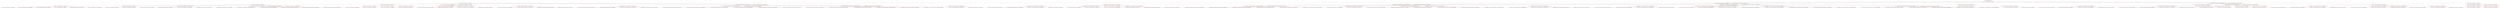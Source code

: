 digraph model {
  graph [ rankdir = "TB", ranksep="0.4", nodesep="0.2" ];
  node [ fontname = "Helvetica", fontsize="12.0", margin="0.07" ];
  edge [ fontname = "Helvetica", fontsize="12.0", margin="0.05" ];
  {
    node []
     "15" [label= "edge: 'connected' -> 'closed' at level 5 with parent: edge: 'open' -> 'connected' (closeConnection) " color = "red"]
     "142" [label= "edge: 'connected' -> 'connected' at level 5 with parent: edge: 'connected' -> 'connected' (finishConnect) " color = "red"]
     "140" [label= "edge: 'connected' -> 'connected' at level 4 with parent: edge: 'maybeconnected' -> 'connected' (finishConnect) "]
     "4" [label= "edge: 'open' -> 'open' at level 4 with parent: edge: 'open' -> 'open' (toggleBlocking) "]
     "58" [label= "edge: 'maybeconnected' -> 'connected' at level 5 with parent: edge: 'maybeconnected' -> 'maybeconnected' (finishConnect) " color = "red"]
     "131" [label= "edge: 'maybeconnected' -> 'err' at level 5 with parent: edge: 'maybeconnected' -> 'maybeconnected' (NotYetConnectedException) " color = "red"]
     "159" [label= "edge: 'maybeconnected' -> 'err' at level 5 with parent: edge: 'maybeconnected' -> 'maybeconnected' (NotYetConnectedException) " color = "red"]
     "54" [label= "edge: 'connected' -> 'connected' at level 5 with parent: edge: 'maybeconnected' -> 'connected' (maybeIncrementN) " color = "red"]
     "129" [label= "edge: 'maybeconnected' -> 'maybeconnected' at level 5 with parent: edge: 'maybeconnected' -> 'maybeconnected' (sleep) " color = "red"]
     "157" [label= "edge: 'maybeconnected' -> 'maybeconnected' at level 5 with parent: edge: 'maybeconnected' -> 'maybeconnected' (sleep) " color = "red"]
     "167" [label= "edge: 'maybeconnected' -> 'maybeconnected' at level 5 with parent: edge: 'maybeconnected' -> 'maybeconnected' (toggleBlocking) " color = "red"]
     "84" [label= "edge: 'connected' -> 'connected' at level 4 with parent: edge: 'connected' -> 'connected' (maybeIncrementN) "]
     "94" [label= "edge: 'connected' -> 'connected' at level 4 with parent: edge: 'connected' -> 'connected' (finishConnect) "]
     "82" [label= "edge: 'connected' -> 'connected' at level 5 with parent: edge: 'connected' -> 'connected' (maybeIncrementN) " color = "red"]
     "86" [label= "edge: 'connected' -> 'connected' at level 5 with parent: edge: 'connected' -> 'connected' (finishConnect) " color = "red"]
     "96" [label= "edge: 'connected' -> 'connected' at level 5 with parent: edge: 'connected' -> 'connected' (finishConnect) " color = "red"]
     "162" [label= "edge: 'connected' -> 'err' at level 5 with parent: edge: 'maybeconnected' -> 'connected' (AlreadyConnectedException) " color = "red"]
     "99" [label= "edge: 'connected' -> 'connected' at level 4 with parent: edge: 'connected' -> 'connected' (maybeIncrementN) "]
     "174" [label= "edge: 'maybeconnected' -> 'err' at level 4 with parent: edge: 'maybeconnected' -> 'maybeconnected' (NotYetConnectedException) " color = "red"]
     "138" [label= "edge: 'maybeconnected' -> 'connected' at level 3 with parent: edge: 'open' -> 'maybeconnected' (finishConnect) "]
     "38" [label= "edge: 'connected' -> 'connected' at level 5 with parent: edge: 'connected' -> 'connected' (maybeIncrementN) " color = "red"]
     "0" [label= "edge: null -> 'reset' at level 0 with parent: null"]
     "128" [label= "edge: 'maybeconnected' -> 'connected' at level 5 with parent: edge: 'maybeconnected' -> 'maybeconnected' (finishConnect) " color = "red"]
     "156" [label= "edge: 'maybeconnected' -> 'connected' at level 5 with parent: edge: 'maybeconnected' -> 'maybeconnected' (finishConnect) " color = "red"]
     "166" [label= "edge: 'maybeconnected' -> 'maybeconnected' at level 4 with parent: edge: 'maybeconnected' -> 'maybeconnected' (sleep) "]
     "146" [label= "edge: 'connected' -> 'err' at level 5 with parent: edge: 'connected' -> 'connected' (AlreadyConnectedException) " color = "red"]
     "121" [label= "edge: 'maybeconnected' -> 'connected' at level 4 with parent: edge: 'maybeconnected' -> 'maybeconnected' (finishConnect) "]
     "92" [label= "edge: 'connected' -> 'connected' at level 3 with parent: edge: 'open' -> 'connected' (maybeIncrementN) "]
     "10" [label= "edge: 'open' -> 'closed' at level 5 with parent: edge: 'open' -> 'open' (closeConnection) " color = "red"]
     "124" [label= "edge: 'connected' -> 'connected' at level 5 with parent: edge: 'maybeconnected' -> 'connected' (maybeIncrementN) " color = "red"]
     "72" [label= "edge: 'closed' -> 'closed' at level 5 with parent: edge: 'closed' -> 'closed' (closeConnection) " color = "red"]
     "51" [label= "edge: 'maybeconnected' -> 'connected' at level 4 with parent: edge: 'open' -> 'maybeconnected' (finishConnect) "]
     "143" [label= "edge: 'connected' -> 'connected' at level 5 with parent: edge: 'connected' -> 'connected' (maybeIncrementN) " color = "red"]
     "147" [label= "edge: 'connected' -> 'connected' at level 5 with parent: edge: 'connected' -> 'connected' (finishConnect) " color = "red"]
     "3" [label= "edge: 'open' -> 'open' at level 3 with parent: edge: 'open' -> 'open' (toggleBlocking) "]
     "109" [label= "edge: 'closed' -> 'closed' at level 5 with parent: edge: 'closed' -> 'closed' (closeConnection) " color = "red"]
     "53" [label= "edge: 'connected' -> 'connected' at level 5 with parent: edge: 'maybeconnected' -> 'connected' (finishConnect) " color = "red"]
     "25" [label= "edge: 'open' -> 'closed' at level 4 with parent: edge: 'open' -> 'open' (closeConnection) "]
     "22" [label= "edge: 'maybeconnected' -> 'closed' at level 5 with parent: edge: 'open' -> 'maybeconnected' (closeConnection) " color = "red"]
     "2" [label= "edge: 'open' -> 'open' at level 2 with parent: edge: 'reset' -> 'open' (toggleBlocking) "]
     "179" [label= "edge: 'maybeconnected' -> 'err' at level 3 with parent: edge: 'open' -> 'maybeconnected' (NotYetConnectedException) " color = "red"]
     "71" [label= "edge: 'closed' -> 'closed' at level 4 with parent: edge: 'open' -> 'closed' (closeConnection) "]
     "70" [label= "edge: 'open' -> 'closed' at level 3 with parent: edge: 'open' -> 'open' (closeConnection) "]
     "81" [label= "edge: 'connected' -> 'connected' at level 5 with parent: edge: 'connected' -> 'connected' (finishConnect) " color = "red"]
     "186" [label= "edge: 'open' -> 'err' at level 2 with parent: edge: 'reset' -> 'open' (NotYetConnectedException) " color = "red"]
     "26" [label= "edge: 'closed' -> 'closed' at level 5 with parent: edge: 'open' -> 'closed' (closeConnection) " color = "red"]
     "8" [label= "edge: 'open' -> 'err' at level 5 with parent: edge: 'open' -> 'open' (NoConnectionPendingException) " color = "red"]
     "123" [label= "edge: 'connected' -> 'connected' at level 5 with parent: edge: 'maybeconnected' -> 'connected' (finishConnect) " color = "red"]
     "69" [label= "edge: 'open' -> 'err' at level 3 with parent: edge: 'open' -> 'open' (NotYetConnectedException) " color = "red"]
     "83" [label= "edge: 'connected' -> 'closed' at level 5 with parent: edge: 'connected' -> 'connected' (closeConnection) " color = "red"]
     "172" [label= "edge: 'maybeconnected' -> 'closed' at level 5 with parent: edge: 'maybeconnected' -> 'maybeconnected' (closeConnection) " color = "red"]
     "148" [label= "edge: 'connected' -> 'connected' at level 5 with parent: edge: 'connected' -> 'connected' (maybeIncrementN) " color = "red"]
     "20" [label= "edge: 'maybeconnected' -> 'err' at level 5 with parent: edge: 'open' -> 'maybeconnected' (ConnectionPendingException) " color = "red"]
     "177" [label= "edge: 'closed' -> 'err' at level 5 with parent: edge: 'maybeconnected' -> 'closed' (ClosedChannelException) " color = "red"]
     "189" [label= "edge: 'closed' -> 'closed' at level 4 with parent: edge: 'closed' -> 'closed' (closeConnection) "]
     "7" [label= "edge: 'open' -> 'maybeconnected' at level 5 with parent: edge: 'open' -> 'open' (setConnected) " color = "red"]
     "136" [label= "edge: 'closed' -> 'closed' at level 5 with parent: edge: 'maybeconnected' -> 'closed' (closeConnection) " color = "red"]
     "171" [label= "edge: 'maybeconnected' -> 'err' at level 5 with parent: edge: 'maybeconnected' -> 'maybeconnected' (NotYetConnectedException) " color = "red"]
     "188" [label= "edge: 'closed' -> 'closed' at level 3 with parent: edge: 'open' -> 'closed' (closeConnection) "]
     "117" [label= "edge: 'maybeconnected' -> 'maybeconnected' at level 5 with parent: edge: 'maybeconnected' -> 'maybeconnected' (sleep) " color = "red"]
     "127" [label= "edge: 'maybeconnected' -> 'maybeconnected' at level 5 with parent: edge: 'maybeconnected' -> 'maybeconnected' (toggleBlocking) " color = "red"]
     "155" [label= "edge: 'maybeconnected' -> 'maybeconnected' at level 5 with parent: edge: 'maybeconnected' -> 'maybeconnected' (toggleBlocking) " color = "red"]
     "190" [label= "edge: 'closed' -> 'closed' at level 5 with parent: edge: 'closed' -> 'closed' (closeConnection) " color = "red"]
     "56" [label= "edge: 'maybeconnected' -> 'maybeconnected' at level 4 with parent: edge: 'open' -> 'maybeconnected' (sleep) "]
     "107" [label= "edge: 'connected' -> 'closed' at level 3 with parent: edge: 'open' -> 'connected' (closeConnection) "]
     "134" [label= "edge: 'maybeconnected' -> 'err' at level 4 with parent: edge: 'maybeconnected' -> 'maybeconnected' (NotYetConnectedException) " color = "red"]
     "153" [label= "edge: 'maybeconnected' -> 'maybeconnected' at level 3 with parent: edge: 'open' -> 'maybeconnected' (sleep) "]
     "50" [label= "edge: 'maybeconnected' -> 'closed' at level 5 with parent: edge: 'maybeconnected' -> 'maybeconnected' (closeConnection) " color = "red"]
     "32" [label= "edge: 'connected' -> 'connected' at level 5 with parent: edge: 'connected' -> 'connected' (finishConnect) " color = "red"]
     "122" [label= "edge: 'connected' -> 'err' at level 5 with parent: edge: 'maybeconnected' -> 'connected' (AlreadyConnectedException) " color = "red"]
     "100" [label= "edge: 'connected' -> 'err' at level 5 with parent: edge: 'connected' -> 'connected' (AlreadyConnectedException) " color = "red"]
     "164" [label= "edge: 'connected' -> 'connected' at level 5 with parent: edge: 'maybeconnected' -> 'connected' (maybeIncrementN) " color = "red"]
     "108" [label= "edge: 'closed' -> 'closed' at level 4 with parent: edge: 'connected' -> 'closed' (closeConnection) "]
     "116" [label= "edge: 'maybeconnected' -> 'connected' at level 5 with parent: edge: 'maybeconnected' -> 'maybeconnected' (finishConnect) " color = "red"]
     "63" [label= "edge: 'maybeconnected' -> 'err' at level 4 with parent: edge: 'open' -> 'maybeconnected' (ConnectionPendingException) " color = "red"]
     "88" [label= "edge: 'connected' -> 'closed' at level 5 with parent: edge: 'connected' -> 'connected' (closeConnection) " color = "red"]
     "98" [label= "edge: 'connected' -> 'closed' at level 5 with parent: edge: 'connected' -> 'connected' (closeConnection) " color = "red"]
     "5" [label= "edge: 'open' -> 'open' at level 5 with parent: edge: 'open' -> 'open' (toggleBlocking) " color = "red"]
     "40" [label= "edge: 'connected' -> 'closed' at level 4 with parent: edge: 'open' -> 'connected' (closeConnection) "]
     "45" [label= "edge: 'maybeconnected' -> 'maybeconnected' at level 5 with parent: edge: 'maybeconnected' -> 'maybeconnected' (toggleBlocking) " color = "red"]
     "6" [label= "edge: 'open' -> 'connected' at level 5 with parent: edge: 'open' -> 'open' (connectConnection) " color = "red"]
     "135" [label= "edge: 'maybeconnected' -> 'closed' at level 4 with parent: edge: 'maybeconnected' -> 'maybeconnected' (closeConnection) "]
     "1" [label= "edge: 'reset' -> 'open' at level 1 with parent: edge: null -> 'reset' (openChannel) "]
     "118" [label= "edge: 'maybeconnected' -> 'err' at level 5 with parent: edge: 'maybeconnected' -> 'maybeconnected' (ConnectionPendingException) " color = "red"]
     "79" [label= "edge: 'connected' -> 'connected' at level 4 with parent: edge: 'connected' -> 'connected' (finishConnect) "]
     "41" [label= "edge: 'closed' -> 'closed' at level 5 with parent: edge: 'connected' -> 'closed' (closeConnection) " color = "red"]
     "28" [label= "edge: 'open' -> 'connected' at level 3 with parent: edge: 'open' -> 'open' (connectConnection) "]
     "67" [label= "edge: 'closed' -> 'err' at level 5 with parent: edge: 'maybeconnected' -> 'closed' (ClosedChannelException) " color = "red"]
     "11" [label= "edge: 'open' -> 'connected' at level 4 with parent: edge: 'open' -> 'open' (connectConnection) "]
     "33" [label= "edge: 'connected' -> 'connected' at level 5 with parent: edge: 'connected' -> 'connected' (maybeIncrementN) " color = "red"]
     "37" [label= "edge: 'connected' -> 'connected' at level 5 with parent: edge: 'connected' -> 'connected' (finishConnect) " color = "red"]
     "112" [label= "edge: 'open' -> 'maybeconnected' at level 2 with parent: edge: 'reset' -> 'open' (setConnected) "]
     "75" [label= "edge: 'open' -> 'connected' at level 2 with parent: edge: 'reset' -> 'open' (connectConnection) "]
     "141" [label= "edge: 'connected' -> 'err' at level 5 with parent: edge: 'connected' -> 'connected' (AlreadyConnectedException) " color = "red"]
     "16" [label= "edge: 'open' -> 'maybeconnected' at level 4 with parent: edge: 'open' -> 'open' (setConnected) "]
     "61" [label= "edge: 'maybeconnected' -> 'err' at level 5 with parent: edge: 'maybeconnected' -> 'maybeconnected' (NotYetConnectedException) " color = "red"]
     "163" [label= "edge: 'connected' -> 'connected' at level 5 with parent: edge: 'maybeconnected' -> 'connected' (finishConnect) " color = "red"]
     "103" [label= "edge: 'connected' -> 'closed' at level 5 with parent: edge: 'connected' -> 'connected' (closeConnection) " color = "red"]
     "183" [label= "edge: 'closed' -> 'err' at level 5 with parent: edge: 'closed' -> 'closed' (ClosedChannelException) " color = "red"]
     "132" [label= "edge: 'maybeconnected' -> 'closed' at level 5 with parent: edge: 'maybeconnected' -> 'maybeconnected' (closeConnection) " color = "red"]
     "160" [label= "edge: 'maybeconnected' -> 'closed' at level 5 with parent: edge: 'maybeconnected' -> 'maybeconnected' (closeConnection) " color = "red"]
     "137" [label= "edge: 'closed' -> 'err' at level 5 with parent: edge: 'maybeconnected' -> 'closed' (ClosedChannelException) " color = "red"]
     "43" [label= "edge: 'open' -> 'maybeconnected' at level 3 with parent: edge: 'open' -> 'open' (setConnected) "]
     "193" [label= "edge: 'closed' -> 'err' at level 3 with parent: edge: 'open' -> 'closed' (ClosedChannelException) " color = "red"]
     "29" [label= "edge: 'connected' -> 'err' at level 4 with parent: edge: 'open' -> 'connected' (AlreadyConnectedException) " color = "red"]
     "176" [label= "edge: 'closed' -> 'closed' at level 5 with parent: edge: 'maybeconnected' -> 'closed' (closeConnection) " color = "red"]
     "192" [label= "edge: 'closed' -> 'err' at level 4 with parent: edge: 'closed' -> 'closed' (ClosedChannelException) " color = "red"]
     "115" [label= "edge: 'maybeconnected' -> 'maybeconnected' at level 5 with parent: edge: 'maybeconnected' -> 'maybeconnected' (toggleBlocking) " color = "red"]
     "178" [label= "edge: 'maybeconnected' -> 'err' at level 3 with parent: edge: 'open' -> 'maybeconnected' (ConnectionPendingException) " color = "red"]
     "31" [label= "edge: 'connected' -> 'err' at level 5 with parent: edge: 'connected' -> 'connected' (AlreadyConnectedException) " color = "red"]
     "44" [label= "edge: 'maybeconnected' -> 'maybeconnected' at level 4 with parent: edge: 'open' -> 'maybeconnected' (toggleBlocking) "]
     "150" [label= "edge: 'connected' -> 'closed' at level 4 with parent: edge: 'maybeconnected' -> 'connected' (closeConnection) "]
     "113" [label= "edge: 'maybeconnected' -> 'maybeconnected' at level 3 with parent: edge: 'open' -> 'maybeconnected' (toggleBlocking) "]
     "149" [label= "edge: 'connected' -> 'closed' at level 5 with parent: edge: 'connected' -> 'connected' (closeConnection) " color = "red"]
     "9" [label= "edge: 'open' -> 'err' at level 5 with parent: edge: 'open' -> 'open' (NotYetConnectedException) " color = "red"]
     "76" [label= "edge: 'connected' -> 'err' at level 3 with parent: edge: 'open' -> 'connected' (AlreadyConnectedException) " color = "red"]
     "13" [label= "edge: 'connected' -> 'connected' at level 5 with parent: edge: 'open' -> 'connected' (finishConnect) " color = "red"]
     "62" [label= "edge: 'maybeconnected' -> 'closed' at level 5 with parent: edge: 'maybeconnected' -> 'maybeconnected' (closeConnection) " color = "red"]
     "185" [label= "edge: 'open' -> 'err' at level 2 with parent: edge: 'reset' -> 'open' (NoConnectionPendingException) " color = "red"]
     "68" [label= "edge: 'open' -> 'err' at level 3 with parent: edge: 'open' -> 'open' (NoConnectionPendingException) " color = "red"]
     "91" [label= "edge: 'closed' -> 'err' at level 5 with parent: edge: 'connected' -> 'closed' (ClosedChannelException) " color = "red"]
     "80" [label= "edge: 'connected' -> 'err' at level 5 with parent: edge: 'connected' -> 'connected' (AlreadyConnectedException) " color = "red"]
     "60" [label= "edge: 'maybeconnected' -> 'err' at level 5 with parent: edge: 'maybeconnected' -> 'maybeconnected' (ConnectionPendingException) " color = "red"]
     "104" [label= "edge: 'connected' -> 'closed' at level 4 with parent: edge: 'connected' -> 'connected' (closeConnection) "]
     "114" [label= "edge: 'maybeconnected' -> 'maybeconnected' at level 4 with parent: edge: 'maybeconnected' -> 'maybeconnected' (toggleBlocking) "]
     "184" [label= "edge: 'closed' -> 'err' at level 4 with parent: edge: 'maybeconnected' -> 'closed' (ClosedChannelException) " color = "red"]
     "151" [label= "edge: 'closed' -> 'closed' at level 5 with parent: edge: 'connected' -> 'closed' (closeConnection) " color = "red"]
     "78" [label= "edge: 'connected' -> 'err' at level 4 with parent: edge: 'connected' -> 'connected' (AlreadyConnectedException) " color = "red"]
     "47" [label= "edge: 'maybeconnected' -> 'maybeconnected' at level 5 with parent: edge: 'maybeconnected' -> 'maybeconnected' (sleep) " color = "red"]
     "57" [label= "edge: 'maybeconnected' -> 'maybeconnected' at level 5 with parent: edge: 'maybeconnected' -> 'maybeconnected' (toggleBlocking) " color = "red"]
     "175" [label= "edge: 'maybeconnected' -> 'closed' at level 4 with parent: edge: 'maybeconnected' -> 'maybeconnected' (closeConnection) "]
     "21" [label= "edge: 'maybeconnected' -> 'err' at level 5 with parent: edge: 'open' -> 'maybeconnected' (NotYetConnectedException) " color = "red"]
     "110" [label= "edge: 'closed' -> 'err' at level 5 with parent: edge: 'closed' -> 'closed' (ClosedChannelException) " color = "red"]
     "130" [label= "edge: 'maybeconnected' -> 'err' at level 5 with parent: edge: 'maybeconnected' -> 'maybeconnected' (ConnectionPendingException) " color = "red"]
     "158" [label= "edge: 'maybeconnected' -> 'err' at level 5 with parent: edge: 'maybeconnected' -> 'maybeconnected' (ConnectionPendingException) " color = "red"]
     "36" [label= "edge: 'connected' -> 'err' at level 5 with parent: edge: 'connected' -> 'connected' (AlreadyConnectedException) " color = "red"]
     "125" [label= "edge: 'connected' -> 'closed' at level 5 with parent: edge: 'maybeconnected' -> 'connected' (closeConnection) " color = "red"]
     "24" [label= "edge: 'open' -> 'err' at level 4 with parent: edge: 'open' -> 'open' (NotYetConnectedException) " color = "red"]
     "173" [label= "edge: 'maybeconnected' -> 'err' at level 4 with parent: edge: 'maybeconnected' -> 'maybeconnected' (ConnectionPendingException) " color = "red"]
     "144" [label= "edge: 'connected' -> 'closed' at level 5 with parent: edge: 'connected' -> 'connected' (closeConnection) " color = "red"]
     "111" [label= "edge: 'closed' -> 'err' at level 4 with parent: edge: 'connected' -> 'closed' (ClosedChannelException) " color = "red"]
     "19" [label= "edge: 'maybeconnected' -> 'maybeconnected' at level 5 with parent: edge: 'open' -> 'maybeconnected' (sleep) " color = "red"]
     "18" [label= "edge: 'maybeconnected' -> 'connected' at level 5 with parent: edge: 'open' -> 'maybeconnected' (finishConnect) " color = "red"]
     "85" [label= "edge: 'connected' -> 'err' at level 5 with parent: edge: 'connected' -> 'connected' (AlreadyConnectedException) " color = "red"]
     "95" [label= "edge: 'connected' -> 'err' at level 5 with parent: edge: 'connected' -> 'connected' (AlreadyConnectedException) " color = "red"]
     "106" [label= "edge: 'closed' -> 'err' at level 5 with parent: edge: 'connected' -> 'closed' (ClosedChannelException) " color = "red"]
     "55" [label= "edge: 'connected' -> 'closed' at level 5 with parent: edge: 'maybeconnected' -> 'connected' (closeConnection) " color = "red"]
     "12" [label= "edge: 'connected' -> 'err' at level 5 with parent: edge: 'open' -> 'connected' (AlreadyConnectedException) " color = "red"]
     "49" [label= "edge: 'maybeconnected' -> 'err' at level 5 with parent: edge: 'maybeconnected' -> 'maybeconnected' (NotYetConnectedException) " color = "red"]
     "64" [label= "edge: 'maybeconnected' -> 'err' at level 4 with parent: edge: 'open' -> 'maybeconnected' (NotYetConnectedException) " color = "red"]
     "27" [label= "edge: 'closed' -> 'err' at level 5 with parent: edge: 'open' -> 'closed' (ClosedChannelException) " color = "red"]
     "120" [label= "edge: 'maybeconnected' -> 'closed' at level 5 with parent: edge: 'maybeconnected' -> 'maybeconnected' (closeConnection) " color = "red"]
     "66" [label= "edge: 'closed' -> 'closed' at level 5 with parent: edge: 'maybeconnected' -> 'closed' (closeConnection) " color = "red"]
     "39" [label= "edge: 'connected' -> 'closed' at level 5 with parent: edge: 'connected' -> 'connected' (closeConnection) " color = "red"]
     "46" [label= "edge: 'maybeconnected' -> 'connected' at level 5 with parent: edge: 'maybeconnected' -> 'maybeconnected' (finishConnect) " color = "red"]
     "42" [label= "edge: 'closed' -> 'err' at level 5 with parent: edge: 'connected' -> 'closed' (ClosedChannelException) " color = "red"]
     "119" [label= "edge: 'maybeconnected' -> 'err' at level 5 with parent: edge: 'maybeconnected' -> 'maybeconnected' (NotYetConnectedException) " color = "red"]
     "169" [label= "edge: 'maybeconnected' -> 'maybeconnected' at level 5 with parent: edge: 'maybeconnected' -> 'maybeconnected' (sleep) " color = "red"]
     "187" [label= "edge: 'open' -> 'closed' at level 2 with parent: edge: 'reset' -> 'open' (closeConnection) "]
     "102" [label= "edge: 'connected' -> 'connected' at level 5 with parent: edge: 'connected' -> 'connected' (maybeIncrementN) " color = "red"]
     "23" [label= "edge: 'open' -> 'err' at level 4 with parent: edge: 'open' -> 'open' (NoConnectionPendingException) " color = "red"]
     "35" [label= "edge: 'connected' -> 'connected' at level 4 with parent: edge: 'open' -> 'connected' (maybeIncrementN) "]
     "168" [label= "edge: 'maybeconnected' -> 'connected' at level 5 with parent: edge: 'maybeconnected' -> 'maybeconnected' (finishConnect) " color = "red"]
     "139" [label= "edge: 'connected' -> 'err' at level 4 with parent: edge: 'maybeconnected' -> 'connected' (AlreadyConnectedException) " color = "red"]
     "65" [label= "edge: 'maybeconnected' -> 'closed' at level 4 with parent: edge: 'open' -> 'maybeconnected' (closeConnection) "]
     "93" [label= "edge: 'connected' -> 'err' at level 4 with parent: edge: 'connected' -> 'connected' (AlreadyConnectedException) " color = "red"]
     "126" [label= "edge: 'maybeconnected' -> 'maybeconnected' at level 4 with parent: edge: 'maybeconnected' -> 'maybeconnected' (sleep) "]
     "154" [label= "edge: 'maybeconnected' -> 'maybeconnected' at level 4 with parent: edge: 'maybeconnected' -> 'maybeconnected' (toggleBlocking) "]
     "161" [label= "edge: 'maybeconnected' -> 'connected' at level 4 with parent: edge: 'maybeconnected' -> 'maybeconnected' (finishConnect) "]
     "48" [label= "edge: 'maybeconnected' -> 'err' at level 5 with parent: edge: 'maybeconnected' -> 'maybeconnected' (ConnectionPendingException) " color = "red"]
     "105" [label= "edge: 'closed' -> 'closed' at level 5 with parent: edge: 'connected' -> 'closed' (closeConnection) " color = "red"]
     "181" [label= "edge: 'closed' -> 'closed' at level 4 with parent: edge: 'maybeconnected' -> 'closed' (closeConnection) "]
     "52" [label= "edge: 'connected' -> 'err' at level 5 with parent: edge: 'maybeconnected' -> 'connected' (AlreadyConnectedException) " color = "red"]
     "59" [label= "edge: 'maybeconnected' -> 'maybeconnected' at level 5 with parent: edge: 'maybeconnected' -> 'maybeconnected' (sleep) " color = "red"]
     "180" [label= "edge: 'maybeconnected' -> 'closed' at level 3 with parent: edge: 'open' -> 'maybeconnected' (closeConnection) "]
     "34" [label= "edge: 'connected' -> 'closed' at level 5 with parent: edge: 'connected' -> 'connected' (closeConnection) " color = "red"]
     "145" [label= "edge: 'connected' -> 'connected' at level 4 with parent: edge: 'maybeconnected' -> 'connected' (maybeIncrementN) "]
     "191" [label= "edge: 'closed' -> 'err' at level 5 with parent: edge: 'closed' -> 'closed' (ClosedChannelException) " color = "red"]
     "170" [label= "edge: 'maybeconnected' -> 'err' at level 5 with parent: edge: 'maybeconnected' -> 'maybeconnected' (ConnectionPendingException) " color = "red"]
     "74" [label= "edge: 'closed' -> 'err' at level 4 with parent: edge: 'open' -> 'closed' (ClosedChannelException) " color = "red"]
     "165" [label= "edge: 'connected' -> 'closed' at level 5 with parent: edge: 'maybeconnected' -> 'connected' (closeConnection) " color = "red"]
     "30" [label= "edge: 'connected' -> 'connected' at level 4 with parent: edge: 'open' -> 'connected' (finishConnect) "]
     "87" [label= "edge: 'connected' -> 'connected' at level 5 with parent: edge: 'connected' -> 'connected' (maybeIncrementN) " color = "red"]
     "97" [label= "edge: 'connected' -> 'connected' at level 5 with parent: edge: 'connected' -> 'connected' (maybeIncrementN) " color = "red"]
     "101" [label= "edge: 'connected' -> 'connected' at level 5 with parent: edge: 'connected' -> 'connected' (finishConnect) " color = "red"]
     "182" [label= "edge: 'closed' -> 'closed' at level 5 with parent: edge: 'closed' -> 'closed' (closeConnection) " color = "red"]
     "73" [label= "edge: 'closed' -> 'err' at level 5 with parent: edge: 'closed' -> 'closed' (ClosedChannelException) " color = "red"]
     "14" [label= "edge: 'connected' -> 'connected' at level 5 with parent: edge: 'open' -> 'connected' (maybeIncrementN) " color = "red"]
     "133" [label= "edge: 'maybeconnected' -> 'err' at level 4 with parent: edge: 'maybeconnected' -> 'maybeconnected' (ConnectionPendingException) " color = "red"]
     "17" [label= "edge: 'maybeconnected' -> 'maybeconnected' at level 5 with parent: edge: 'open' -> 'maybeconnected' (toggleBlocking) " color = "red"]
     "89" [label= "edge: 'connected' -> 'closed' at level 4 with parent: edge: 'connected' -> 'connected' (closeConnection) "]
     "90" [label= "edge: 'closed' -> 'closed' at level 5 with parent: edge: 'connected' -> 'closed' (closeConnection) " color = "red"]
     "77" [label= "edge: 'connected' -> 'connected' at level 3 with parent: edge: 'open' -> 'connected' (finishConnect) "]
     "152" [label= "edge: 'closed' -> 'err' at level 5 with parent: edge: 'connected' -> 'closed' (ClosedChannelException) " color = "red"]
  }

  "140" -> "141";
  "140" -> "142";
  "140" -> "143";
  "140" -> "144";
  "4" -> "5";
  "4" -> "6";
  "4" -> "7";
  "4" -> "8";
  "4" -> "9";
  "4" -> "10";
  "84" -> "85";
  "84" -> "86";
  "84" -> "87";
  "84" -> "88";
  "94" -> "95";
  "94" -> "96";
  "94" -> "97";
  "94" -> "98";
  "99" -> "100";
  "99" -> "101";
  "99" -> "102";
  "99" -> "103";
  "138" -> "139";
  "138" -> "140";
  "138" -> "145";
  "138" -> "150";
  "0" -> "1";
  "166" -> "167";
  "166" -> "168";
  "166" -> "169";
  "166" -> "170";
  "166" -> "171";
  "166" -> "172";
  "121" -> "122";
  "121" -> "123";
  "121" -> "124";
  "121" -> "125";
  "92" -> "93";
  "92" -> "94";
  "92" -> "99";
  "92" -> "104";
  "51" -> "52";
  "51" -> "53";
  "51" -> "54";
  "51" -> "55";
  "3" -> "4";
  "3" -> "11";
  "3" -> "16";
  "3" -> "23";
  "3" -> "24";
  "3" -> "25";
  "25" -> "26";
  "25" -> "27";
  "2" -> "3";
  "2" -> "28";
  "2" -> "43";
  "2" -> "68";
  "2" -> "69";
  "2" -> "70";
  "71" -> "72";
  "71" -> "73";
  "70" -> "71";
  "70" -> "74";
  "189" -> "190";
  "189" -> "191";
  "188" -> "189";
  "188" -> "192";
  "56" -> "57";
  "56" -> "58";
  "56" -> "59";
  "56" -> "60";
  "56" -> "61";
  "56" -> "62";
  "107" -> "108";
  "107" -> "111";
  "153" -> "154";
  "153" -> "161";
  "153" -> "166";
  "153" -> "173";
  "153" -> "174";
  "153" -> "175";
  "108" -> "109";
  "108" -> "110";
  "40" -> "41";
  "40" -> "42";
  "135" -> "136";
  "135" -> "137";
  "1" -> "2";
  "1" -> "75";
  "1" -> "112";
  "1" -> "185";
  "1" -> "186";
  "1" -> "187";
  "79" -> "80";
  "79" -> "81";
  "79" -> "82";
  "79" -> "83";
  "28" -> "29";
  "28" -> "30";
  "28" -> "35";
  "28" -> "40";
  "11" -> "12";
  "11" -> "13";
  "11" -> "14";
  "11" -> "15";
  "112" -> "113";
  "112" -> "138";
  "112" -> "153";
  "112" -> "178";
  "112" -> "179";
  "112" -> "180";
  "75" -> "76";
  "75" -> "77";
  "75" -> "92";
  "75" -> "107";
  "16" -> "17";
  "16" -> "18";
  "16" -> "19";
  "16" -> "20";
  "16" -> "21";
  "16" -> "22";
  "43" -> "44";
  "43" -> "51";
  "43" -> "56";
  "43" -> "63";
  "43" -> "64";
  "43" -> "65";
  "44" -> "45";
  "44" -> "46";
  "44" -> "47";
  "44" -> "48";
  "44" -> "49";
  "44" -> "50";
  "150" -> "151";
  "150" -> "152";
  "113" -> "114";
  "113" -> "121";
  "113" -> "126";
  "113" -> "133";
  "113" -> "134";
  "113" -> "135";
  "104" -> "105";
  "104" -> "106";
  "114" -> "115";
  "114" -> "116";
  "114" -> "117";
  "114" -> "118";
  "114" -> "119";
  "114" -> "120";
  "175" -> "176";
  "175" -> "177";
  "187" -> "188";
  "187" -> "193";
  "35" -> "36";
  "35" -> "37";
  "35" -> "38";
  "35" -> "39";
  "65" -> "66";
  "65" -> "67";
  "126" -> "127";
  "126" -> "128";
  "126" -> "129";
  "126" -> "130";
  "126" -> "131";
  "126" -> "132";
  "154" -> "155";
  "154" -> "156";
  "154" -> "157";
  "154" -> "158";
  "154" -> "159";
  "154" -> "160";
  "161" -> "162";
  "161" -> "163";
  "161" -> "164";
  "161" -> "165";
  "181" -> "182";
  "181" -> "183";
  "180" -> "181";
  "180" -> "184";
  "145" -> "146";
  "145" -> "147";
  "145" -> "148";
  "145" -> "149";
  "30" -> "31";
  "30" -> "32";
  "30" -> "33";
  "30" -> "34";
  "89" -> "90";
  "89" -> "91";
  "77" -> "78";
  "77" -> "79";
  "77" -> "84";
  "77" -> "89";
}
